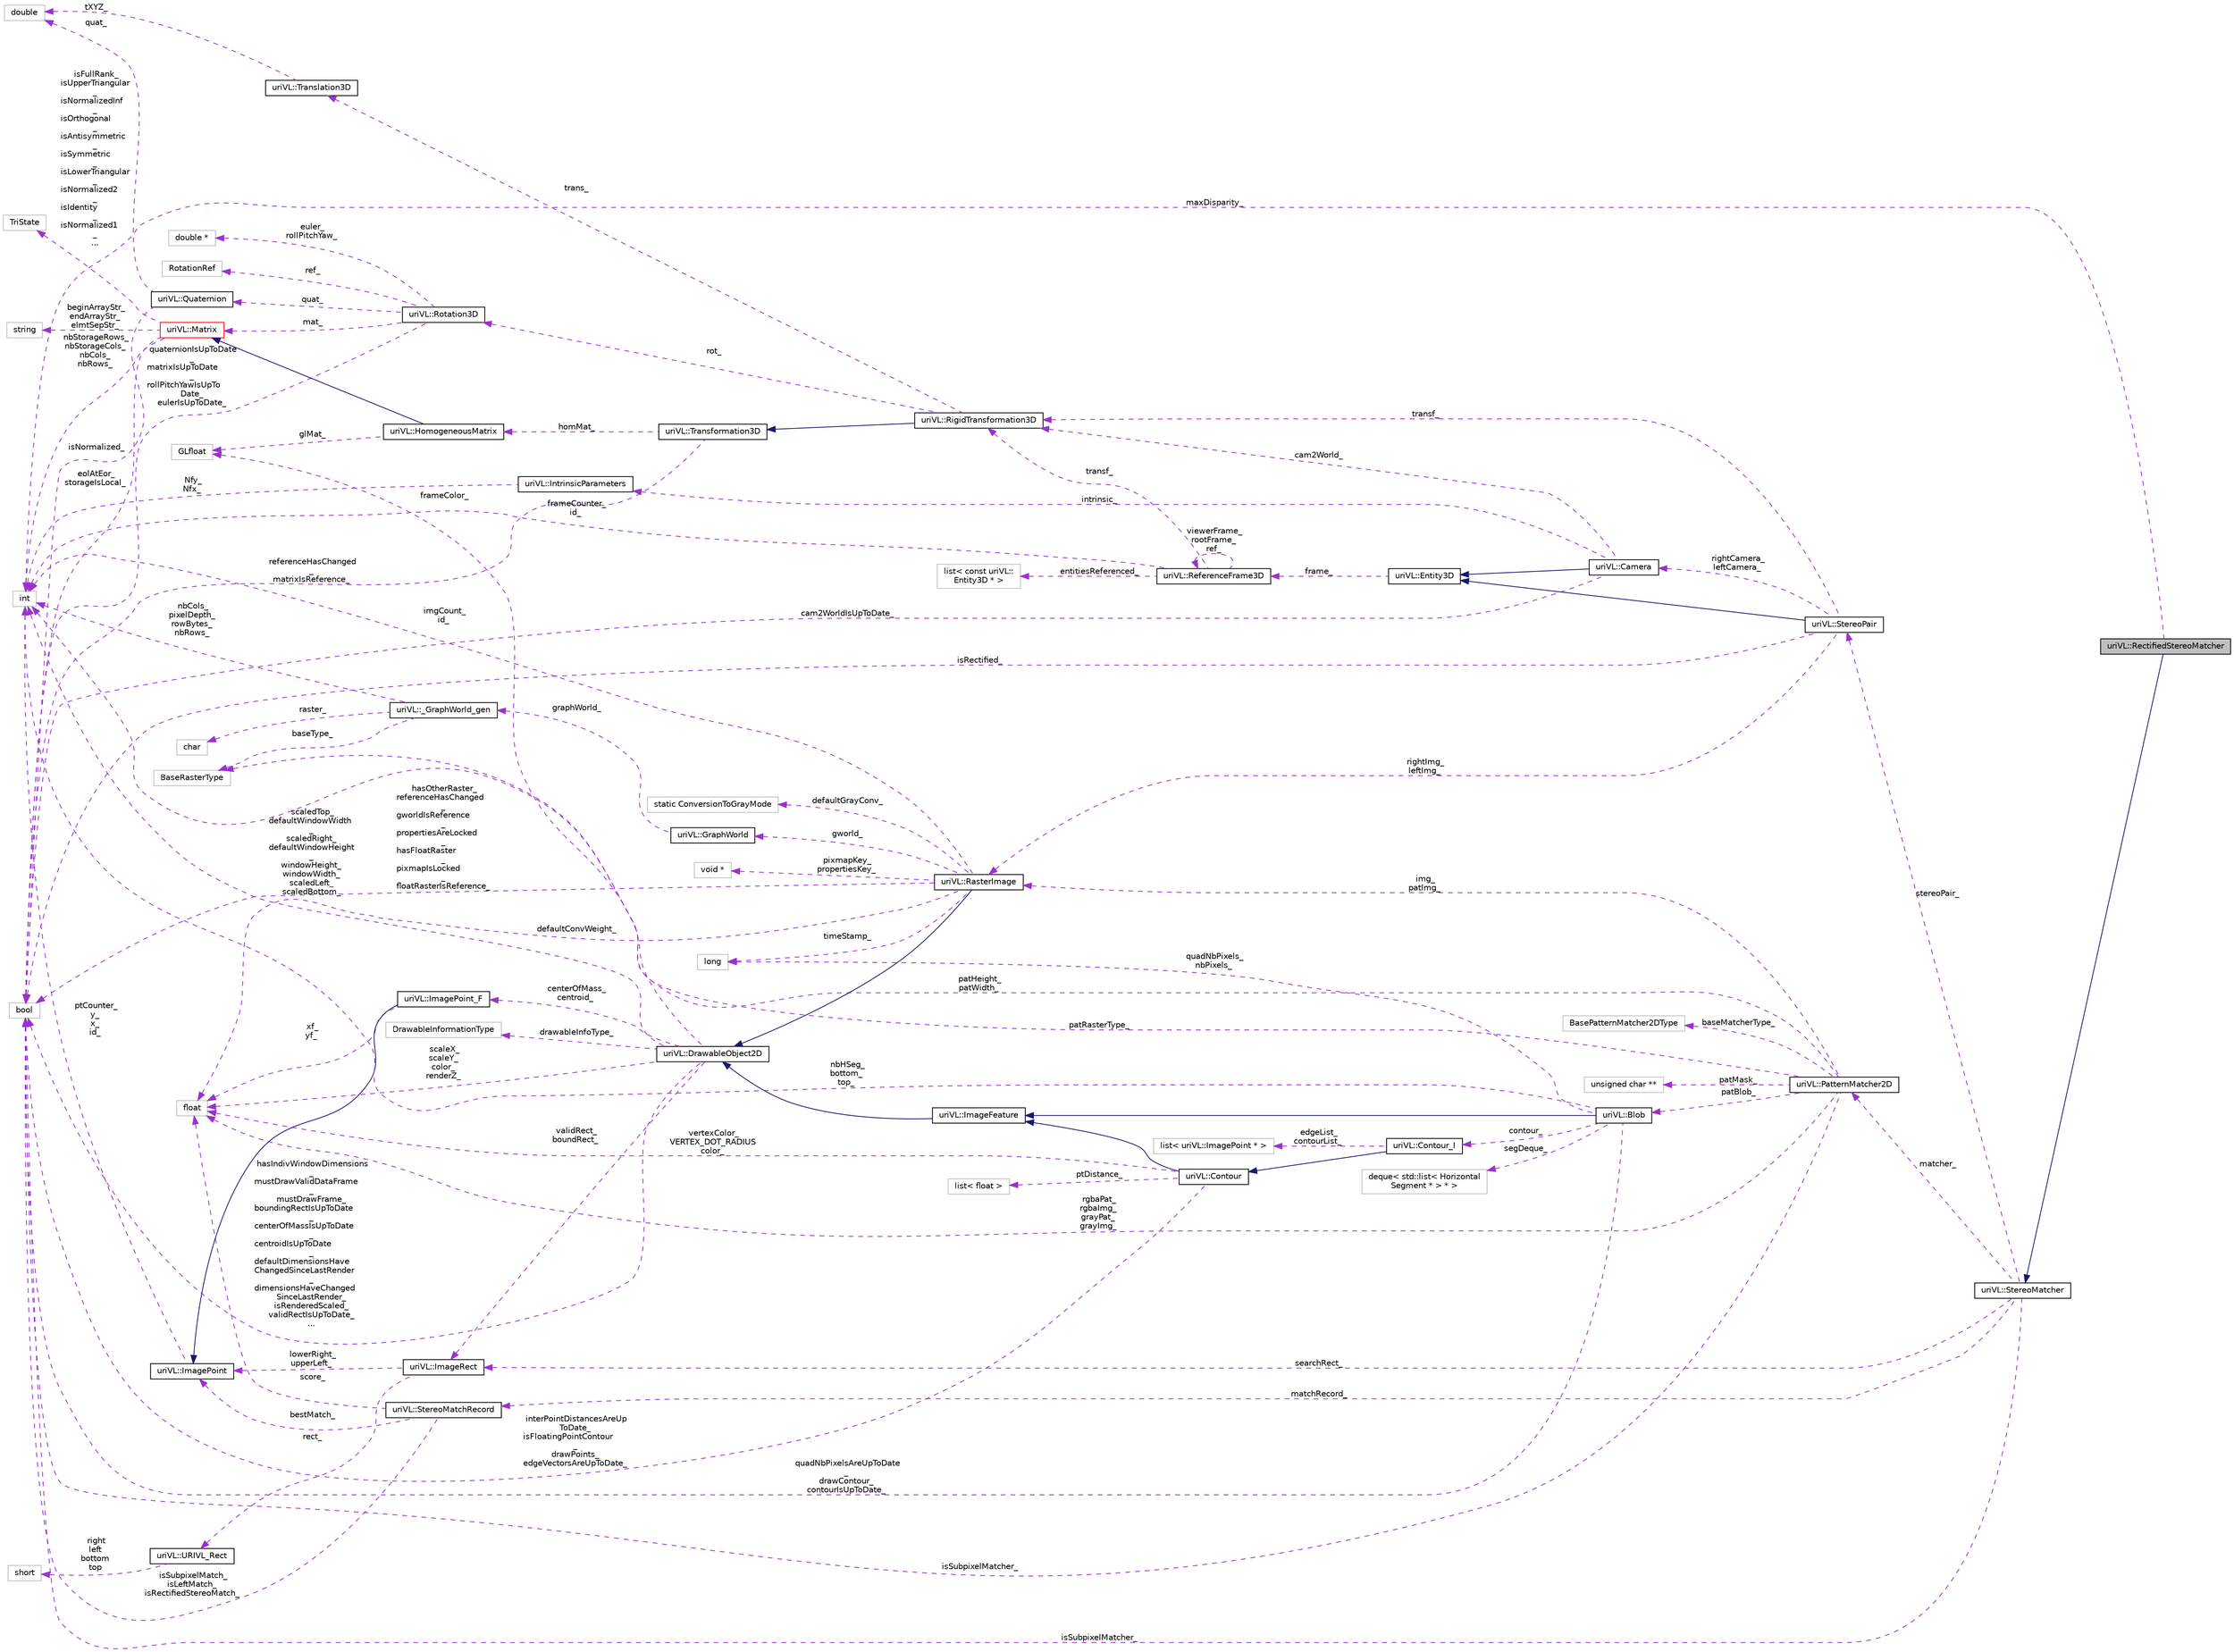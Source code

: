 digraph "uriVL::RectifiedStereoMatcher"
{
  edge [fontname="Helvetica",fontsize="10",labelfontname="Helvetica",labelfontsize="10"];
  node [fontname="Helvetica",fontsize="10",shape=record];
  rankdir="LR";
  Node1 [label="uriVL::RectifiedStereoMatcher",height=0.2,width=0.4,color="black", fillcolor="grey75", style="filled", fontcolor="black"];
  Node2 -> Node1 [dir="back",color="midnightblue",fontsize="10",style="solid",fontname="Helvetica"];
  Node2 [label="uriVL::StereoMatcher",height=0.2,width=0.4,color="black", fillcolor="white", style="filled",URL="$classuriVL_1_1StereoMatcher.html",tooltip="Pure virtual parent class for all classes that implement a stereo matching algorithm. "];
  Node3 -> Node2 [dir="back",color="darkorchid3",fontsize="10",style="dashed",label=" matchRecord_" ,fontname="Helvetica"];
  Node3 [label="uriVL::StereoMatchRecord",height=0.2,width=0.4,color="black", fillcolor="white", style="filled",URL="$classuriVL_1_1StereoMatchRecord.html",tooltip="A StereoMatchRecord stores a matching point and matching score resulting from a call to a stereo matc..."];
  Node4 -> Node3 [dir="back",color="darkorchid3",fontsize="10",style="dashed",label=" score_" ,fontname="Helvetica"];
  Node4 [label="float",height=0.2,width=0.4,color="grey75", fillcolor="white", style="filled"];
  Node5 -> Node3 [dir="back",color="darkorchid3",fontsize="10",style="dashed",label=" isSubpixelMatch_\nisLeftMatch_\nisRectifiedStereoMatch_" ,fontname="Helvetica"];
  Node5 [label="bool",height=0.2,width=0.4,color="grey75", fillcolor="white", style="filled"];
  Node6 -> Node3 [dir="back",color="darkorchid3",fontsize="10",style="dashed",label=" bestMatch_" ,fontname="Helvetica"];
  Node6 [label="uriVL::ImagePoint",height=0.2,width=0.4,color="black", fillcolor="white", style="filled",URL="$classuriVL_1_1ImagePoint.html",tooltip="Implements the ImagePoint class. "];
  Node7 -> Node6 [dir="back",color="darkorchid3",fontsize="10",style="dashed",label=" ptCounter_\ny_\nx_\nid_" ,fontname="Helvetica"];
  Node7 [label="int",height=0.2,width=0.4,color="grey75", fillcolor="white", style="filled"];
  Node8 -> Node2 [dir="back",color="darkorchid3",fontsize="10",style="dashed",label=" searchRect_" ,fontname="Helvetica"];
  Node8 [label="uriVL::ImageRect",height=0.2,width=0.4,color="black", fillcolor="white", style="filled",URL="$classuriVL_1_1ImageRect.html",tooltip="Implements the ImageRect class. "];
  Node9 -> Node8 [dir="back",color="darkorchid3",fontsize="10",style="dashed",label=" rect_" ,fontname="Helvetica"];
  Node9 [label="uriVL::URIVL_Rect",height=0.2,width=0.4,color="black", fillcolor="white", style="filled",URL="$structuriVL_1_1URIVL__Rect.html",tooltip="For platforms not supported by Quicktime, we need to define Rect. "];
  Node10 -> Node9 [dir="back",color="darkorchid3",fontsize="10",style="dashed",label=" right\nleft\nbottom\ntop" ,fontname="Helvetica"];
  Node10 [label="short",height=0.2,width=0.4,color="grey75", fillcolor="white", style="filled"];
  Node6 -> Node8 [dir="back",color="darkorchid3",fontsize="10",style="dashed",label=" lowerRight_\nupperLeft_" ,fontname="Helvetica"];
  Node11 -> Node2 [dir="back",color="darkorchid3",fontsize="10",style="dashed",label=" matcher_" ,fontname="Helvetica"];
  Node11 [label="uriVL::PatternMatcher2D",height=0.2,width=0.4,color="black", fillcolor="white", style="filled",URL="$classuriVL_1_1PatternMatcher2D.html",tooltip="Parent class for all 2D pattern matchers. "];
  Node12 -> Node11 [dir="back",color="darkorchid3",fontsize="10",style="dashed",label=" baseMatcherType_" ,fontname="Helvetica"];
  Node12 [label="BasePatternMatcher2DType",height=0.2,width=0.4,color="grey75", fillcolor="white", style="filled"];
  Node13 -> Node11 [dir="back",color="darkorchid3",fontsize="10",style="dashed",label=" patMask_" ,fontname="Helvetica"];
  Node13 [label="unsigned char **",height=0.2,width=0.4,color="grey75", fillcolor="white", style="filled"];
  Node4 -> Node11 [dir="back",color="darkorchid3",fontsize="10",style="dashed",label=" rgbaPat_\nrgbaImg_\ngrayPat_\ngrayImg_" ,fontname="Helvetica"];
  Node14 -> Node11 [dir="back",color="darkorchid3",fontsize="10",style="dashed",label=" patBlob_" ,fontname="Helvetica"];
  Node14 [label="uriVL::Blob",height=0.2,width=0.4,color="black", fillcolor="white", style="filled",URL="$classuriVL_1_1Blob.html",tooltip="XPair is used in fillHoles(), indicating each covered segment upstairs/downstairs for each line of Ho..."];
  Node15 -> Node14 [dir="back",color="midnightblue",fontsize="10",style="solid",fontname="Helvetica"];
  Node15 [label="uriVL::ImageFeature",height=0.2,width=0.4,color="black", fillcolor="white", style="filled",URL="$classuriVL_1_1ImageFeature.html",tooltip="Abstract base class of Blob, Segment, Corner... "];
  Node16 -> Node15 [dir="back",color="midnightblue",fontsize="10",style="solid",fontname="Helvetica"];
  Node16 [label="uriVL::DrawableObject2D",height=0.2,width=0.4,color="black", fillcolor="white", style="filled",URL="$classuriVL_1_1DrawableObject2D.html",tooltip="Virtual base DrawableObject2D class. "];
  Node17 -> Node16 [dir="back",color="darkorchid3",fontsize="10",style="dashed",label=" frameColor_" ,fontname="Helvetica"];
  Node17 [label="GLfloat",height=0.2,width=0.4,color="grey75", fillcolor="white", style="filled"];
  Node8 -> Node16 [dir="back",color="darkorchid3",fontsize="10",style="dashed",label=" validRect_\nboundRect_" ,fontname="Helvetica"];
  Node18 -> Node16 [dir="back",color="darkorchid3",fontsize="10",style="dashed",label=" centerOfMass_\ncentroid_" ,fontname="Helvetica"];
  Node18 [label="uriVL::ImagePoint_F",height=0.2,width=0.4,color="black", fillcolor="white", style="filled",URL="$classuriVL_1_1ImagePoint__F.html",tooltip="Implements the ImagePoint_F class. "];
  Node6 -> Node18 [dir="back",color="midnightblue",fontsize="10",style="solid",fontname="Helvetica"];
  Node4 -> Node18 [dir="back",color="darkorchid3",fontsize="10",style="dashed",label=" xf_\nyf_" ,fontname="Helvetica"];
  Node4 -> Node16 [dir="back",color="darkorchid3",fontsize="10",style="dashed",label=" scaleX_\nscaleY_\ncolor_\nrenderZ_" ,fontname="Helvetica"];
  Node7 -> Node16 [dir="back",color="darkorchid3",fontsize="10",style="dashed",label=" scaledTop_\ndefaultWindowWidth\l_\nscaledRight_\ndefaultWindowHeight\l_\nwindowHeight_\nwindowWidth_\nscaledLeft_\nscaledBottom_" ,fontname="Helvetica"];
  Node5 -> Node16 [dir="back",color="darkorchid3",fontsize="10",style="dashed",label=" hasIndivWindowDimensions\l_\nmustDrawValidDataFrame\l_\nmustDrawFrame_\nboundingRectIsUpToDate\l_\ncenterOfMassIsUpToDate\l_\ncentroidIsUpToDate\l_\ndefaultDimensionsHave\lChangedSinceLastRender\l_\ndimensionsHaveChanged\lSinceLastRender_\nisRenderedScaled_\nvalidRectIsUpToDate_\n..." ,fontname="Helvetica"];
  Node19 -> Node16 [dir="back",color="darkorchid3",fontsize="10",style="dashed",label=" drawableInfoType_" ,fontname="Helvetica"];
  Node19 [label="DrawableInformationType",height=0.2,width=0.4,color="grey75", fillcolor="white", style="filled"];
  Node20 -> Node14 [dir="back",color="darkorchid3",fontsize="10",style="dashed",label=" segDeque_" ,fontname="Helvetica"];
  Node20 [label="deque\< std::list\< Horizontal\lSegment * \> * \>",height=0.2,width=0.4,color="grey75", fillcolor="white", style="filled"];
  Node21 -> Node14 [dir="back",color="darkorchid3",fontsize="10",style="dashed",label=" contour_" ,fontname="Helvetica"];
  Node21 [label="uriVL::Contour_I",height=0.2,width=0.4,color="black", fillcolor="white", style="filled",URL="$classuriVL_1_1Contour__I.html",tooltip="A Countour_I is a set of ImagePoint objects (intetger coordinates) which compose a closed curve..."];
  Node22 -> Node21 [dir="back",color="midnightblue",fontsize="10",style="solid",fontname="Helvetica"];
  Node22 [label="uriVL::Contour",height=0.2,width=0.4,color="black", fillcolor="white", style="filled",URL="$classuriVL_1_1Contour.html",tooltip="Set of ImagePoint objects which form a closed curve. "];
  Node15 -> Node22 [dir="back",color="midnightblue",fontsize="10",style="solid",fontname="Helvetica"];
  Node4 -> Node22 [dir="back",color="darkorchid3",fontsize="10",style="dashed",label=" vertexColor_\nVERTEX_DOT_RADIUS\ncolor_" ,fontname="Helvetica"];
  Node5 -> Node22 [dir="back",color="darkorchid3",fontsize="10",style="dashed",label=" interPointDistancesAreUp\lToDate_\nisFloatingPointContour\l_\ndrawPoints_\nedgeVectorsAreUpToDate_" ,fontname="Helvetica"];
  Node23 -> Node22 [dir="back",color="darkorchid3",fontsize="10",style="dashed",label=" ptDistance_" ,fontname="Helvetica"];
  Node23 [label="list\< float \>",height=0.2,width=0.4,color="grey75", fillcolor="white", style="filled"];
  Node24 -> Node21 [dir="back",color="darkorchid3",fontsize="10",style="dashed",label=" edgeList_\ncontourList_" ,fontname="Helvetica"];
  Node24 [label="list\< uriVL::ImagePoint * \>",height=0.2,width=0.4,color="grey75", fillcolor="white", style="filled"];
  Node7 -> Node14 [dir="back",color="darkorchid3",fontsize="10",style="dashed",label=" nbHSeg_\nbottom_\ntop_" ,fontname="Helvetica"];
  Node5 -> Node14 [dir="back",color="darkorchid3",fontsize="10",style="dashed",label=" quadNbPixelsAreUpToDate\l_\ndrawContour_\ncontourIsUpToDate_" ,fontname="Helvetica"];
  Node25 -> Node14 [dir="back",color="darkorchid3",fontsize="10",style="dashed",label=" quadNbPixels_\nnbPixels_" ,fontname="Helvetica"];
  Node25 [label="long",height=0.2,width=0.4,color="grey75", fillcolor="white", style="filled"];
  Node26 -> Node11 [dir="back",color="darkorchid3",fontsize="10",style="dashed",label=" patRasterType_" ,fontname="Helvetica"];
  Node26 [label="BaseRasterType",height=0.2,width=0.4,color="grey75", fillcolor="white", style="filled"];
  Node7 -> Node11 [dir="back",color="darkorchid3",fontsize="10",style="dashed",label=" patHeight_\npatWidth_" ,fontname="Helvetica"];
  Node5 -> Node11 [dir="back",color="darkorchid3",fontsize="10",style="dashed",label=" isSubpixelMatcher_" ,fontname="Helvetica"];
  Node27 -> Node11 [dir="back",color="darkorchid3",fontsize="10",style="dashed",label=" img_\npatImg_" ,fontname="Helvetica"];
  Node27 [label="uriVL::RasterImage",height=0.2,width=0.4,color="black", fillcolor="white", style="filled",URL="$classuriVL_1_1RasterImage.html",tooltip="Virtual base image class. "];
  Node16 -> Node27 [dir="back",color="midnightblue",fontsize="10",style="solid",fontname="Helvetica"];
  Node28 -> Node27 [dir="back",color="darkorchid3",fontsize="10",style="dashed",label=" gworld_" ,fontname="Helvetica"];
  Node28 [label="uriVL::GraphWorld",height=0.2,width=0.4,color="black", fillcolor="white", style="filled",URL="$classuriVL_1_1GraphWorld.html",tooltip="Implements the GraphWorld class. "];
  Node29 -> Node28 [dir="back",color="darkorchid3",fontsize="10",style="dashed",label=" graphWorld_" ,fontname="Helvetica"];
  Node29 [label="uriVL::_GraphWorld_gen",height=0.2,width=0.4,color="black", fillcolor="white", style="filled",URL="$classuriVL_1_1__GraphWorld__gen.html",tooltip="Implements the _GraphWorld_gen class. "];
  Node30 -> Node29 [dir="back",color="darkorchid3",fontsize="10",style="dashed",label=" raster_" ,fontname="Helvetica"];
  Node30 [label="char",height=0.2,width=0.4,color="grey75", fillcolor="white", style="filled"];
  Node26 -> Node29 [dir="back",color="darkorchid3",fontsize="10",style="dashed",label=" baseType_" ,fontname="Helvetica"];
  Node7 -> Node29 [dir="back",color="darkorchid3",fontsize="10",style="dashed",label=" nbCols_\npixelDepth_\nrowBytes_\nnbRows_" ,fontname="Helvetica"];
  Node4 -> Node27 [dir="back",color="darkorchid3",fontsize="10",style="dashed",label=" defaultConvWeight_" ,fontname="Helvetica"];
  Node7 -> Node27 [dir="back",color="darkorchid3",fontsize="10",style="dashed",label=" imgCount_\nid_" ,fontname="Helvetica"];
  Node5 -> Node27 [dir="back",color="darkorchid3",fontsize="10",style="dashed",label=" hasOtherRaster_\nreferenceHasChanged\l_\ngworldIsReference\l_\npropertiesAreLocked\l_\nhasFloatRaster\l_\npixmapIsLocked\l_\nfloatRasterIsReference_" ,fontname="Helvetica"];
  Node31 -> Node27 [dir="back",color="darkorchid3",fontsize="10",style="dashed",label=" defaultGrayConv_" ,fontname="Helvetica"];
  Node31 [label="static ConversionToGrayMode",height=0.2,width=0.4,color="grey75", fillcolor="white", style="filled"];
  Node25 -> Node27 [dir="back",color="darkorchid3",fontsize="10",style="dashed",label=" timeStamp_" ,fontname="Helvetica"];
  Node32 -> Node27 [dir="back",color="darkorchid3",fontsize="10",style="dashed",label=" pixmapKey_\npropertiesKey_" ,fontname="Helvetica"];
  Node32 [label="void *",height=0.2,width=0.4,color="grey75", fillcolor="white", style="filled"];
  Node33 -> Node2 [dir="back",color="darkorchid3",fontsize="10",style="dashed",label=" stereoPair_" ,fontname="Helvetica"];
  Node33 [label="uriVL::StereoPair",height=0.2,width=0.4,color="black", fillcolor="white", style="filled",URL="$classuriVL_1_1StereoPair.html",tooltip="Future versions of this class will/should include information about the cameras corresponding to each..."];
  Node34 -> Node33 [dir="back",color="midnightblue",fontsize="10",style="solid",fontname="Helvetica"];
  Node34 [label="uriVL::Entity3D",height=0.2,width=0.4,color="black", fillcolor="white", style="filled",URL="$classuriVL_1_1Entity3D.html",tooltip="The base virtual Entity3D class. "];
  Node35 -> Node34 [dir="back",color="darkorchid3",fontsize="10",style="dashed",label=" frame_" ,fontname="Helvetica"];
  Node35 [label="uriVL::ReferenceFrame3D",height=0.2,width=0.4,color="black", fillcolor="white", style="filled",URL="$classuriVL_1_1ReferenceFrame3D.html",tooltip="A ReferenceFrame3D is the object relative to which any Entity3D is defined. "];
  Node36 -> Node35 [dir="back",color="darkorchid3",fontsize="10",style="dashed",label=" entitiesReferenced_" ,fontname="Helvetica"];
  Node36 [label="list\< const uriVL::\lEntity3D * \>",height=0.2,width=0.4,color="grey75", fillcolor="white", style="filled"];
  Node7 -> Node35 [dir="back",color="darkorchid3",fontsize="10",style="dashed",label=" frameCounter_\nid_" ,fontname="Helvetica"];
  Node35 -> Node35 [dir="back",color="darkorchid3",fontsize="10",style="dashed",label=" viewerFrame_\nrootFrame_\nref_" ,fontname="Helvetica"];
  Node37 -> Node35 [dir="back",color="darkorchid3",fontsize="10",style="dashed",label=" transf_" ,fontname="Helvetica"];
  Node37 [label="uriVL::RigidTransformation3D",height=0.2,width=0.4,color="black", fillcolor="white", style="filled",URL="$classuriVL_1_1RigidTransformation3D.html",tooltip="A RigidTransformation is a transformation between reference frames that preserves angles and lengths..."];
  Node38 -> Node37 [dir="back",color="midnightblue",fontsize="10",style="solid",fontname="Helvetica"];
  Node38 [label="uriVL::Transformation3D",height=0.2,width=0.4,color="black", fillcolor="white", style="filled",URL="$classuriVL_1_1Transformation3D.html",tooltip="Virtual base class for all 3D transformation that can be represented by a 4 by 4 homogenous matrix..."];
  Node39 -> Node38 [dir="back",color="darkorchid3",fontsize="10",style="dashed",label=" homMat_" ,fontname="Helvetica"];
  Node39 [label="uriVL::HomogeneousMatrix",height=0.2,width=0.4,color="black", fillcolor="white", style="filled",URL="$classuriVL_1_1HomogeneousMatrix.html",tooltip="Implements 4x4 homogeneous matrices used to represent 3D transformations. "];
  Node40 -> Node39 [dir="back",color="midnightblue",fontsize="10",style="solid",fontname="Helvetica"];
  Node40 [label="uriVL::Matrix",height=0.2,width=0.4,color="red", fillcolor="white", style="filled",URL="$classuriVL_1_1Matrix.html",tooltip="Implements the Matrix class of Linear Algebra matrices. "];
  Node7 -> Node40 [dir="back",color="darkorchid3",fontsize="10",style="dashed",label=" nbStorageRows_\nnbStorageCols_\nnbCols_\nnbRows_" ,fontname="Helvetica"];
  Node41 -> Node40 [dir="back",color="darkorchid3",fontsize="10",style="dashed",label=" beginArrayStr_\nendArrayStr_\nelmtSepStr_" ,fontname="Helvetica"];
  Node41 [label="string",height=0.2,width=0.4,color="grey75", fillcolor="white", style="filled"];
  Node5 -> Node40 [dir="back",color="darkorchid3",fontsize="10",style="dashed",label=" eolAtEor_\nstorageIsLocal_" ,fontname="Helvetica"];
  Node42 -> Node40 [dir="back",color="darkorchid3",fontsize="10",style="dashed",label=" isFullRank_\nisUpperTriangular\l_\nisNormalizedInf\l_\nisOrthogonal\l_\nisAntisymmetric\l_\nisSymmetric\l_\nisLowerTriangular\l_\nisNormalized2\l_\nisIdentity\l_\nisNormalized1\l_\n..." ,fontname="Helvetica"];
  Node42 [label="TriState",height=0.2,width=0.4,color="grey75", fillcolor="white", style="filled"];
  Node17 -> Node39 [dir="back",color="darkorchid3",fontsize="10",style="dashed",label=" glMat_" ,fontname="Helvetica"];
  Node5 -> Node38 [dir="back",color="darkorchid3",fontsize="10",style="dashed",label=" referenceHasChanged\l_\nmatrixIsReference_" ,fontname="Helvetica"];
  Node43 -> Node37 [dir="back",color="darkorchid3",fontsize="10",style="dashed",label=" rot_" ,fontname="Helvetica"];
  Node43 [label="uriVL::Rotation3D",height=0.2,width=0.4,color="black", fillcolor="white", style="filled",URL="$classuriVL_1_1Rotation3D.html",tooltip="A Rotation3D is a component of any RigidTransformation3D. "];
  Node40 -> Node43 [dir="back",color="darkorchid3",fontsize="10",style="dashed",label=" mat_" ,fontname="Helvetica"];
  Node44 -> Node43 [dir="back",color="darkorchid3",fontsize="10",style="dashed",label=" euler_\nrollPitchYaw_" ,fontname="Helvetica"];
  Node44 [label="double *",height=0.2,width=0.4,color="grey75", fillcolor="white", style="filled"];
  Node45 -> Node43 [dir="back",color="darkorchid3",fontsize="10",style="dashed",label=" ref_" ,fontname="Helvetica"];
  Node45 [label="RotationRef",height=0.2,width=0.4,color="grey75", fillcolor="white", style="filled"];
  Node46 -> Node43 [dir="back",color="darkorchid3",fontsize="10",style="dashed",label=" quat_" ,fontname="Helvetica"];
  Node46 [label="uriVL::Quaternion",height=0.2,width=0.4,color="black", fillcolor="white", style="filled",URL="$classuriVL_1_1Quaternion.html",tooltip="Quaternion Class. "];
  Node47 -> Node46 [dir="back",color="darkorchid3",fontsize="10",style="dashed",label=" quat_" ,fontname="Helvetica"];
  Node47 [label="double",height=0.2,width=0.4,color="grey75", fillcolor="white", style="filled"];
  Node5 -> Node46 [dir="back",color="darkorchid3",fontsize="10",style="dashed",label=" isNormalized_" ,fontname="Helvetica"];
  Node5 -> Node43 [dir="back",color="darkorchid3",fontsize="10",style="dashed",label=" quaternionIsUpToDate\l_\nmatrixIsUpToDate\l_\nrollPitchYawIsUpTo\lDate_\neulerIsUpToDate_" ,fontname="Helvetica"];
  Node48 -> Node37 [dir="back",color="darkorchid3",fontsize="10",style="dashed",label=" trans_" ,fontname="Helvetica"];
  Node48 [label="uriVL::Translation3D",height=0.2,width=0.4,color="black", fillcolor="white", style="filled",URL="$classuriVL_1_1Translation3D.html",tooltip="A Translation object is always stored as an array of three double numbers for the X..."];
  Node47 -> Node48 [dir="back",color="darkorchid3",fontsize="10",style="dashed",label=" tXYZ_" ,fontname="Helvetica"];
  Node49 -> Node33 [dir="back",color="darkorchid3",fontsize="10",style="dashed",label=" rightCamera_\nleftCamera_" ,fontname="Helvetica"];
  Node49 [label="uriVL::Camera",height=0.2,width=0.4,color="black", fillcolor="white", style="filled",URL="$classuriVL_1_1Camera.html",tooltip="The base virtual Camera class. "];
  Node34 -> Node49 [dir="back",color="midnightblue",fontsize="10",style="solid",fontname="Helvetica"];
  Node50 -> Node49 [dir="back",color="darkorchid3",fontsize="10",style="dashed",label=" intrinsic_" ,fontname="Helvetica"];
  Node50 [label="uriVL::IntrinsicParameters",height=0.2,width=0.4,color="black", fillcolor="white", style="filled",URL="$classuriVL_1_1IntrinsicParameters.html",tooltip="Parent class for all descriptors of a camera&#39;s intrinsic parameters. "];
  Node7 -> Node50 [dir="back",color="darkorchid3",fontsize="10",style="dashed",label=" Nfy_\nNfx_" ,fontname="Helvetica"];
  Node5 -> Node49 [dir="back",color="darkorchid3",fontsize="10",style="dashed",label=" cam2WorldIsUpToDate_" ,fontname="Helvetica"];
  Node37 -> Node49 [dir="back",color="darkorchid3",fontsize="10",style="dashed",label=" cam2World_" ,fontname="Helvetica"];
  Node5 -> Node33 [dir="back",color="darkorchid3",fontsize="10",style="dashed",label=" isRectified_" ,fontname="Helvetica"];
  Node37 -> Node33 [dir="back",color="darkorchid3",fontsize="10",style="dashed",label=" transf_" ,fontname="Helvetica"];
  Node27 -> Node33 [dir="back",color="darkorchid3",fontsize="10",style="dashed",label=" rightImg_\nleftImg_" ,fontname="Helvetica"];
  Node5 -> Node2 [dir="back",color="darkorchid3",fontsize="10",style="dashed",label=" isSubpixelMatcher_" ,fontname="Helvetica"];
  Node7 -> Node1 [dir="back",color="darkorchid3",fontsize="10",style="dashed",label=" maxDisparity_" ,fontname="Helvetica"];
}
